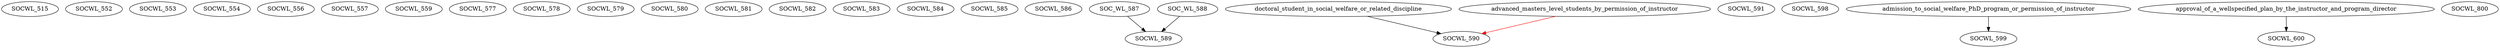 digraph G {
    SOCWL_515;
    SOCWL_552;
    SOCWL_553;
    SOCWL_554;
    SOCWL_556;
    SOCWL_557;
    SOCWL_559;
    SOCWL_577;
    SOCWL_578;
    SOCWL_579;
    SOCWL_580;
    SOCWL_581;
    SOCWL_582;
    SOCWL_583;
    SOCWL_584;
    SOCWL_585;
    SOCWL_586;
    edge [color=black];
    SOC_WL_587 -> SOCWL_589;
    SOC_WL_588 -> SOCWL_589;
    edge [color=black];
    doctoral_student_in_social_welfare_or_related_discipline -> SOCWL_590;
    edge [color=red];
    advanced_masters_level_students_by_permission_of_instructor -> SOCWL_590;
    SOCWL_591;
    SOCWL_598;
    edge [color=black];
    admission_to_social_welfare_PhD_program_or_permission_of_instructor -> SOCWL_599;
    edge [color=black];
    approval_of_a_wellspecified_plan_by_the_instructor_and_program_director -> SOCWL_600;
    SOCWL_800;
}
